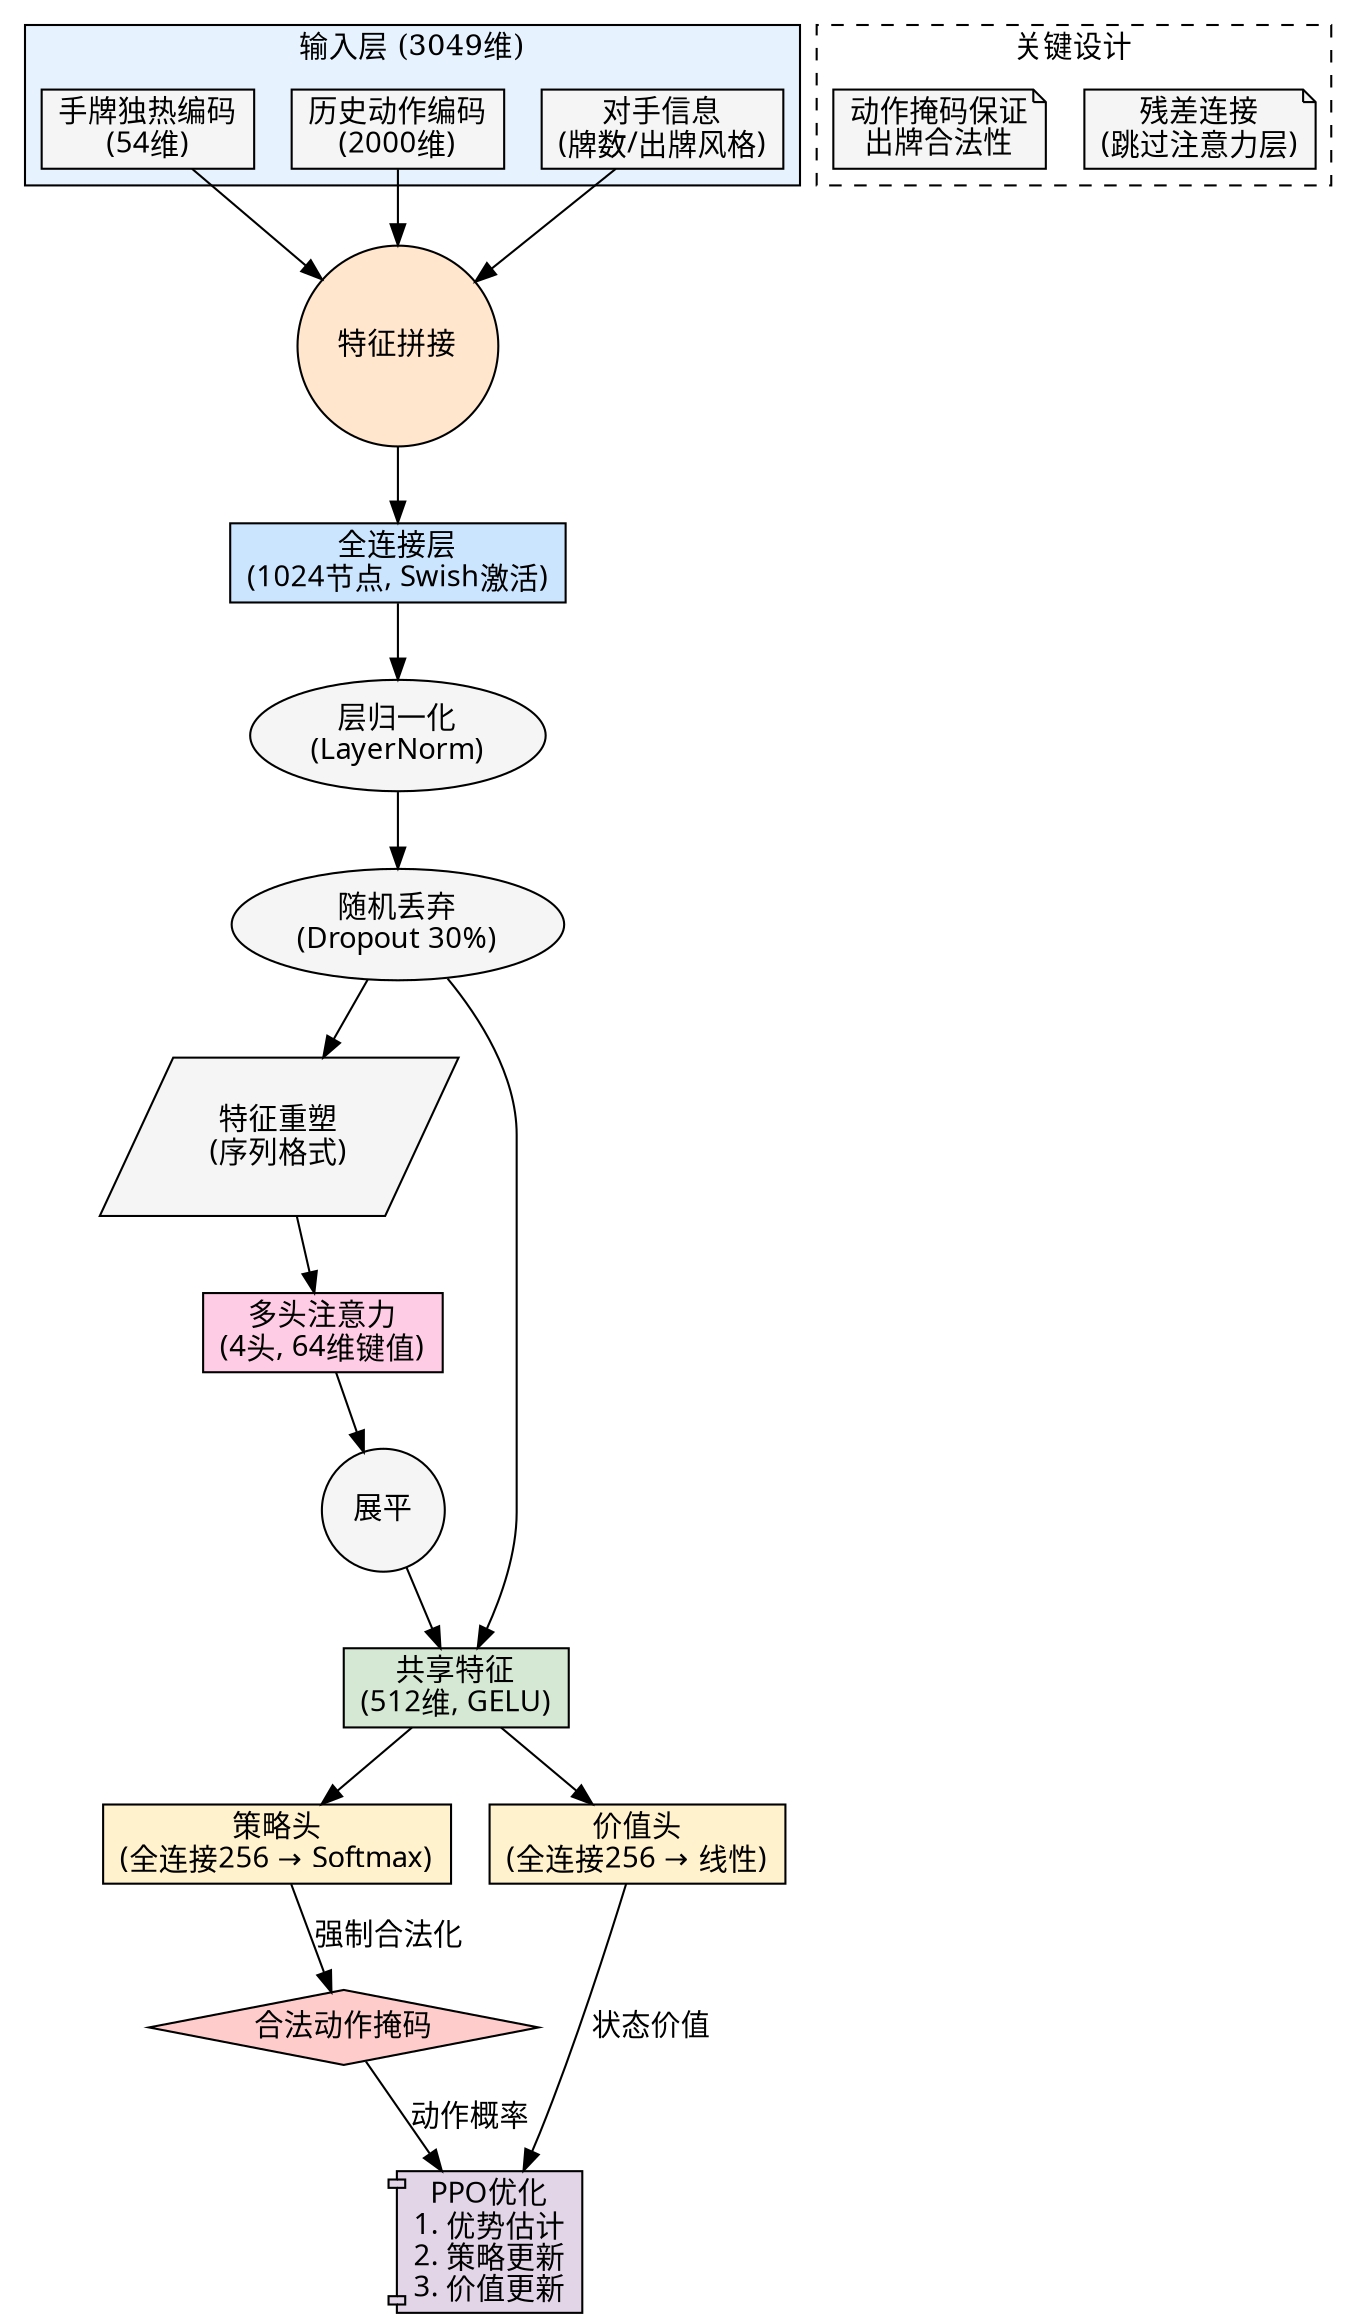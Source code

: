 digraph GuandanAI {
    rankdir=TB;
    node [shape=box, style=filled, fillcolor="#F5F5F5", fontname="Microsoft YaHei"];
    edge [fontname="SimSun"];

    // 输入层
    subgraph cluster_input {
        label="输入层 (3049维)";
        style=filled;
        fillcolor="#E6F3FF";

        hand_card [label="手牌独热编码\n(54维)"];
        history [label="历史动作编码\n(2000维)"];
        opponent [label="对手信息\n(牌数/出牌风格)"];
    }

    // 预处理
    concat [label="特征拼接", shape=circle, fillcolor="#FFE6CC"];
    dense1024 [label="全连接层\n(1024节点, Swish激活)", fillcolor="#CCE5FF"];
    norm [label="层归一化\n(LayerNorm)", shape=ellipse];
    dropout [label="随机丢弃\n(Dropout 30%)", shape=ellipse];

    // 注意力机制
    reshape [label="特征重塑\n(序列格式)", shape=parallelogram];
    attention [label="多头注意力\n(4头, 64维键值)", fillcolor="#FFCCE5"];
    flatten [label="展平", shape=circle];

    // 共享主干
    shared [label="共享特征\n(512维, GELU)", fillcolor="#D5E8D4"];

    // 输出头
    policy [label="策略头\n(全连接256 → Softmax)", fillcolor="#FFF2CC"];
    value [label="价值头\n(全连接256 → 线性)", fillcolor="#FFF2CC"];
    legal_mask [label="合法动作掩码", shape=diamond, fillcolor="#FFCCCC"];

    // 训练流程
    ppo [label="PPO优化\n1. 优势估计\n2. 策略更新\n3. 价值更新", shape=component, fillcolor="#E1D5E7"];

    // 连接关系
    {hand_card history opponent} -> concat;
    concat -> dense1024 -> norm -> dropout;
    dropout -> reshape -> attention -> flatten;
    {dropout flatten} -> shared;
    shared -> policy;
    shared -> value;
    policy -> legal_mask [label="强制合法化"];
    legal_mask -> ppo [label="动作概率"];
    value -> ppo [label="状态价值"];

    // 特殊标注
    subgraph cluster_note {
        label="关键设计";
        style=dashed;

        note1 [label="残差连接\n(跳过注意力层)", shape=note];
        note2 [label="动作掩码保证\n出牌合法性", shape=note];
    }
}